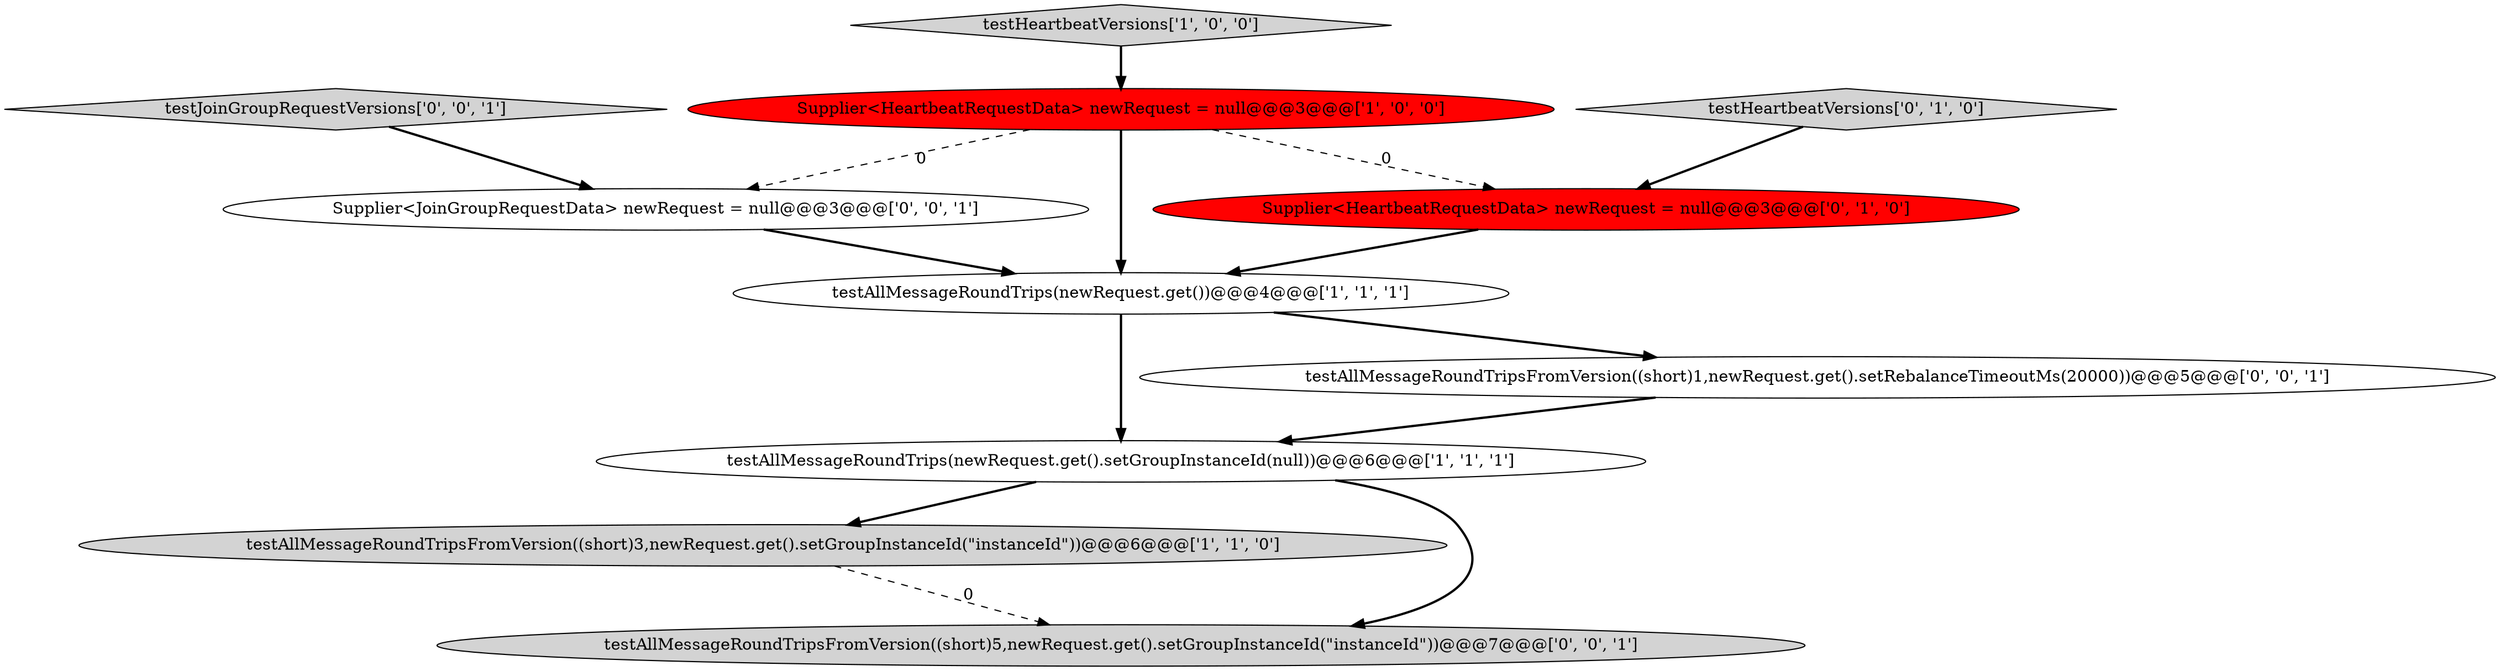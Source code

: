 digraph {
4 [style = filled, label = "Supplier<HeartbeatRequestData> newRequest = null@@@3@@@['1', '0', '0']", fillcolor = red, shape = ellipse image = "AAA1AAABBB1BBB"];
3 [style = filled, label = "testHeartbeatVersions['1', '0', '0']", fillcolor = lightgray, shape = diamond image = "AAA0AAABBB1BBB"];
6 [style = filled, label = "Supplier<HeartbeatRequestData> newRequest = null@@@3@@@['0', '1', '0']", fillcolor = red, shape = ellipse image = "AAA1AAABBB2BBB"];
0 [style = filled, label = "testAllMessageRoundTrips(newRequest.get().setGroupInstanceId(null))@@@6@@@['1', '1', '1']", fillcolor = white, shape = ellipse image = "AAA0AAABBB1BBB"];
8 [style = filled, label = "Supplier<JoinGroupRequestData> newRequest = null@@@3@@@['0', '0', '1']", fillcolor = white, shape = ellipse image = "AAA0AAABBB3BBB"];
10 [style = filled, label = "testJoinGroupRequestVersions['0', '0', '1']", fillcolor = lightgray, shape = diamond image = "AAA0AAABBB3BBB"];
1 [style = filled, label = "testAllMessageRoundTripsFromVersion((short)3,newRequest.get().setGroupInstanceId(\"instanceId\"))@@@6@@@['1', '1', '0']", fillcolor = lightgray, shape = ellipse image = "AAA0AAABBB1BBB"];
7 [style = filled, label = "testAllMessageRoundTripsFromVersion((short)1,newRequest.get().setRebalanceTimeoutMs(20000))@@@5@@@['0', '0', '1']", fillcolor = white, shape = ellipse image = "AAA0AAABBB3BBB"];
9 [style = filled, label = "testAllMessageRoundTripsFromVersion((short)5,newRequest.get().setGroupInstanceId(\"instanceId\"))@@@7@@@['0', '0', '1']", fillcolor = lightgray, shape = ellipse image = "AAA0AAABBB3BBB"];
2 [style = filled, label = "testAllMessageRoundTrips(newRequest.get())@@@4@@@['1', '1', '1']", fillcolor = white, shape = ellipse image = "AAA0AAABBB1BBB"];
5 [style = filled, label = "testHeartbeatVersions['0', '1', '0']", fillcolor = lightgray, shape = diamond image = "AAA0AAABBB2BBB"];
1->9 [style = dashed, label="0"];
0->9 [style = bold, label=""];
2->0 [style = bold, label=""];
7->0 [style = bold, label=""];
4->2 [style = bold, label=""];
2->7 [style = bold, label=""];
5->6 [style = bold, label=""];
10->8 [style = bold, label=""];
8->2 [style = bold, label=""];
4->6 [style = dashed, label="0"];
3->4 [style = bold, label=""];
0->1 [style = bold, label=""];
4->8 [style = dashed, label="0"];
6->2 [style = bold, label=""];
}
